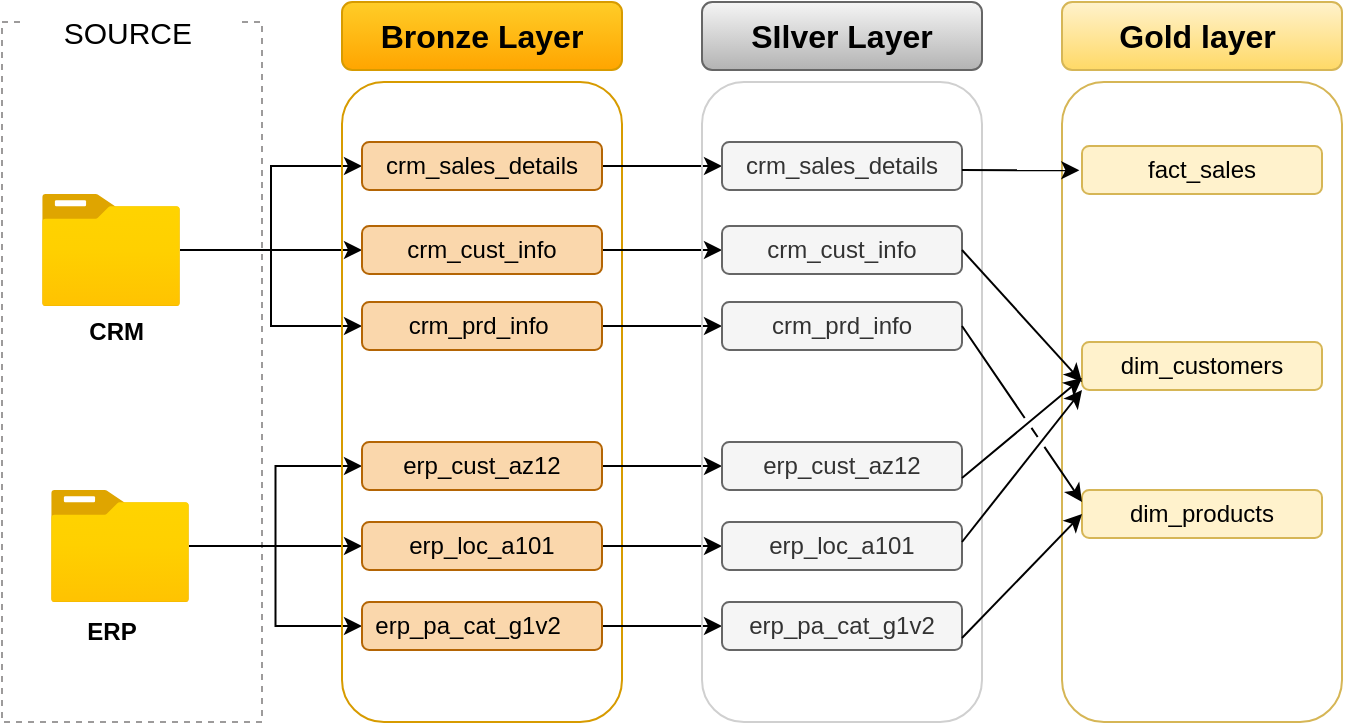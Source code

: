 <mxfile version="26.1.0">
  <diagram name="Page-1" id="O4N_UXT-jsMxg_VGCGQu">
    <mxGraphModel grid="1" page="1" gridSize="10" guides="1" tooltips="1" connect="1" arrows="1" fold="1" pageScale="1" pageWidth="850" pageHeight="1100" math="0" shadow="0">
      <root>
        <mxCell id="0" />
        <mxCell id="1" parent="0" />
        <mxCell id="UVDOMGJZ_AhOikf8U64F-1" value="" style="rounded=0;whiteSpace=wrap;html=1;fillColor=none;fontColor=#333333;strokeColor=light-dark(#9d9b9b, #959595);dashed=1;" vertex="1" parent="1">
          <mxGeometry x="70" y="80" width="130" height="350" as="geometry" />
        </mxCell>
        <mxCell id="UVDOMGJZ_AhOikf8U64F-3" value="SOURCE&amp;nbsp;" style="rounded=0;whiteSpace=wrap;html=1;dashed=1;strokeColor=none;fontSize=15;" vertex="1" parent="1">
          <mxGeometry x="80" y="70" width="110" height="30" as="geometry" />
        </mxCell>
        <mxCell id="UVDOMGJZ_AhOikf8U64F-41" style="edgeStyle=orthogonalEdgeStyle;rounded=0;orthogonalLoop=1;jettySize=auto;html=1;entryX=0;entryY=0.5;entryDx=0;entryDy=0;" edge="1" parent="1" source="UVDOMGJZ_AhOikf8U64F-4" target="UVDOMGJZ_AhOikf8U64F-19">
          <mxGeometry relative="1" as="geometry" />
        </mxCell>
        <mxCell id="UVDOMGJZ_AhOikf8U64F-42" style="edgeStyle=orthogonalEdgeStyle;rounded=0;orthogonalLoop=1;jettySize=auto;html=1;" edge="1" parent="1" source="UVDOMGJZ_AhOikf8U64F-4" target="UVDOMGJZ_AhOikf8U64F-25">
          <mxGeometry relative="1" as="geometry" />
        </mxCell>
        <mxCell id="UVDOMGJZ_AhOikf8U64F-43" style="edgeStyle=orthogonalEdgeStyle;rounded=0;orthogonalLoop=1;jettySize=auto;html=1;entryX=0;entryY=0.5;entryDx=0;entryDy=0;" edge="1" parent="1" source="UVDOMGJZ_AhOikf8U64F-4" target="UVDOMGJZ_AhOikf8U64F-26">
          <mxGeometry relative="1" as="geometry" />
        </mxCell>
        <mxCell id="UVDOMGJZ_AhOikf8U64F-4" value="" style="image;aspect=fixed;html=1;points=[];align=center;fontSize=12;image=img/lib/azure2/general/Folder_Blank.svg;" vertex="1" parent="1">
          <mxGeometry x="90" y="166" width="69" height="56.0" as="geometry" />
        </mxCell>
        <mxCell id="UVDOMGJZ_AhOikf8U64F-55" style="edgeStyle=orthogonalEdgeStyle;rounded=0;orthogonalLoop=1;jettySize=auto;html=1;entryX=0;entryY=0.5;entryDx=0;entryDy=0;" edge="1" parent="1" source="UVDOMGJZ_AhOikf8U64F-5" target="UVDOMGJZ_AhOikf8U64F-47">
          <mxGeometry relative="1" as="geometry" />
        </mxCell>
        <mxCell id="UVDOMGJZ_AhOikf8U64F-58" style="edgeStyle=orthogonalEdgeStyle;rounded=0;orthogonalLoop=1;jettySize=auto;html=1;entryX=0;entryY=0.5;entryDx=0;entryDy=0;" edge="1" parent="1" source="UVDOMGJZ_AhOikf8U64F-5" target="UVDOMGJZ_AhOikf8U64F-45">
          <mxGeometry relative="1" as="geometry" />
        </mxCell>
        <mxCell id="HpO3ZWwX9BT-JryXc6Lq-15" style="edgeStyle=orthogonalEdgeStyle;rounded=0;orthogonalLoop=1;jettySize=auto;html=1;entryX=0;entryY=0.5;entryDx=0;entryDy=0;" edge="1" parent="1" source="UVDOMGJZ_AhOikf8U64F-5" target="UVDOMGJZ_AhOikf8U64F-49">
          <mxGeometry relative="1" as="geometry" />
        </mxCell>
        <mxCell id="UVDOMGJZ_AhOikf8U64F-5" value="" style="image;aspect=fixed;html=1;points=[];align=center;fontSize=12;image=img/lib/azure2/general/Folder_Blank.svg;" vertex="1" parent="1">
          <mxGeometry x="94.5" y="314" width="69" height="56.0" as="geometry" />
        </mxCell>
        <mxCell id="UVDOMGJZ_AhOikf8U64F-6" value="CRM&amp;nbsp;" style="text;html=1;align=center;verticalAlign=middle;whiteSpace=wrap;rounded=0;fontStyle=1" vertex="1" parent="1">
          <mxGeometry x="99" y="220" width="60" height="30" as="geometry" />
        </mxCell>
        <mxCell id="UVDOMGJZ_AhOikf8U64F-7" value="ERP" style="text;html=1;align=center;verticalAlign=middle;whiteSpace=wrap;rounded=0;fontStyle=1" vertex="1" parent="1">
          <mxGeometry x="94.5" y="370" width="60" height="30" as="geometry" />
        </mxCell>
        <mxCell id="UVDOMGJZ_AhOikf8U64F-10" value="" style="rounded=1;whiteSpace=wrap;html=1;fillColor=none;gradientColor=#ffa500;strokeColor=#d79b00;" vertex="1" parent="1">
          <mxGeometry x="240" y="110" width="140" height="320" as="geometry" />
        </mxCell>
        <mxCell id="UVDOMGJZ_AhOikf8U64F-11" value="Bronze Layer" style="rounded=1;whiteSpace=wrap;html=1;strokeColor=#d79b00;fillColor=#ffcd28;gradientColor=#ffa500;fontStyle=1;fontSize=16;" vertex="1" parent="1">
          <mxGeometry x="240" y="70" width="140" height="34" as="geometry" />
        </mxCell>
        <mxCell id="Ha0JAa4TvNfIU1IVg2tj-10" style="edgeStyle=orthogonalEdgeStyle;rounded=0;orthogonalLoop=1;jettySize=auto;html=1;entryX=0;entryY=0.5;entryDx=0;entryDy=0;" edge="1" parent="1" source="UVDOMGJZ_AhOikf8U64F-19" target="Ha0JAa4TvNfIU1IVg2tj-3">
          <mxGeometry relative="1" as="geometry" />
        </mxCell>
        <mxCell id="UVDOMGJZ_AhOikf8U64F-19" value="crm_sales_details" style="rounded=1;whiteSpace=wrap;html=1;strokeColor=#b46504;fillColor=#fad7ac;fontStyle=0;fontSize=12;" vertex="1" parent="1">
          <mxGeometry x="250" y="140" width="120" height="24" as="geometry" />
        </mxCell>
        <mxCell id="Ha0JAa4TvNfIU1IVg2tj-19" style="edgeStyle=orthogonalEdgeStyle;rounded=0;orthogonalLoop=1;jettySize=auto;html=1;entryX=0;entryY=0.5;entryDx=0;entryDy=0;" edge="1" parent="1" source="UVDOMGJZ_AhOikf8U64F-25" target="Ha0JAa4TvNfIU1IVg2tj-4">
          <mxGeometry relative="1" as="geometry" />
        </mxCell>
        <mxCell id="UVDOMGJZ_AhOikf8U64F-25" value="crm_cust_info" style="rounded=1;whiteSpace=wrap;html=1;strokeColor=#b46504;fillColor=#fad7ac;fontStyle=0;fontSize=12;" vertex="1" parent="1">
          <mxGeometry x="250" y="182" width="120" height="24" as="geometry" />
        </mxCell>
        <mxCell id="Ha0JAa4TvNfIU1IVg2tj-15" style="edgeStyle=orthogonalEdgeStyle;rounded=0;orthogonalLoop=1;jettySize=auto;html=1;" edge="1" parent="1" source="UVDOMGJZ_AhOikf8U64F-26" target="Ha0JAa4TvNfIU1IVg2tj-5">
          <mxGeometry relative="1" as="geometry" />
        </mxCell>
        <mxCell id="UVDOMGJZ_AhOikf8U64F-26" value="crm_prd_info&amp;nbsp;" style="rounded=1;whiteSpace=wrap;html=1;strokeColor=#b46504;fillColor=#fad7ac;fontStyle=0;fontSize=12;" vertex="1" parent="1">
          <mxGeometry x="250" y="220" width="120" height="24" as="geometry" />
        </mxCell>
        <mxCell id="Ha0JAa4TvNfIU1IVg2tj-16" style="edgeStyle=orthogonalEdgeStyle;rounded=0;orthogonalLoop=1;jettySize=auto;html=1;entryX=0;entryY=0.5;entryDx=0;entryDy=0;" edge="1" parent="1" source="UVDOMGJZ_AhOikf8U64F-45" target="Ha0JAa4TvNfIU1IVg2tj-6">
          <mxGeometry relative="1" as="geometry" />
        </mxCell>
        <mxCell id="UVDOMGJZ_AhOikf8U64F-45" value="erp_cust_az12" style="rounded=1;whiteSpace=wrap;html=1;strokeColor=#b46504;fillColor=#fad7ac;fontStyle=0;fontSize=12;" vertex="1" parent="1">
          <mxGeometry x="250" y="290" width="120" height="24" as="geometry" />
        </mxCell>
        <mxCell id="Ha0JAa4TvNfIU1IVg2tj-17" style="edgeStyle=orthogonalEdgeStyle;rounded=0;orthogonalLoop=1;jettySize=auto;html=1;" edge="1" parent="1" source="UVDOMGJZ_AhOikf8U64F-47" target="Ha0JAa4TvNfIU1IVg2tj-7">
          <mxGeometry relative="1" as="geometry" />
        </mxCell>
        <mxCell id="UVDOMGJZ_AhOikf8U64F-47" value="erp_loc_a101" style="rounded=1;whiteSpace=wrap;html=1;strokeColor=#b46504;fillColor=#fad7ac;fontStyle=0;fontSize=12;" vertex="1" parent="1">
          <mxGeometry x="250" y="330" width="120" height="24" as="geometry" />
        </mxCell>
        <mxCell id="Ha0JAa4TvNfIU1IVg2tj-18" style="edgeStyle=orthogonalEdgeStyle;rounded=0;orthogonalLoop=1;jettySize=auto;html=1;" edge="1" parent="1" source="UVDOMGJZ_AhOikf8U64F-49" target="Ha0JAa4TvNfIU1IVg2tj-8">
          <mxGeometry relative="1" as="geometry" />
        </mxCell>
        <mxCell id="UVDOMGJZ_AhOikf8U64F-49" value="erp_pa_cat_g1v2&lt;span style=&quot;white-space: pre;&quot;&gt;&#x9;&lt;/span&gt;" style="rounded=1;whiteSpace=wrap;html=1;strokeColor=#b46504;fillColor=#fad7ac;fontStyle=0;fontSize=12;" vertex="1" parent="1">
          <mxGeometry x="250" y="370" width="120" height="24" as="geometry" />
        </mxCell>
        <mxCell id="Ha0JAa4TvNfIU1IVg2tj-1" value="" style="rounded=1;whiteSpace=wrap;html=1;fillColor=none;gradientColor=#ffa500;strokeColor=light-dark(#d0d0d0, #996500);" vertex="1" parent="1">
          <mxGeometry x="420" y="110" width="140" height="320" as="geometry" />
        </mxCell>
        <mxCell id="Ha0JAa4TvNfIU1IVg2tj-3" value="crm_sales_details" style="rounded=1;whiteSpace=wrap;html=1;strokeColor=#666666;fillColor=#f5f5f5;fontStyle=0;fontSize=12;fontColor=#333333;" vertex="1" parent="1">
          <mxGeometry x="430" y="140" width="120" height="24" as="geometry" />
        </mxCell>
        <mxCell id="Ha0JAa4TvNfIU1IVg2tj-4" value="crm_cust_info" style="rounded=1;whiteSpace=wrap;html=1;strokeColor=#666666;fillColor=#f5f5f5;fontStyle=0;fontSize=12;fontColor=#333333;" vertex="1" parent="1">
          <mxGeometry x="430" y="182" width="120" height="24" as="geometry" />
        </mxCell>
        <mxCell id="Ha0JAa4TvNfIU1IVg2tj-5" value="crm_prd_info" style="rounded=1;whiteSpace=wrap;html=1;strokeColor=#666666;fillColor=#f5f5f5;fontStyle=0;fontSize=12;fontColor=#333333;" vertex="1" parent="1">
          <mxGeometry x="430" y="220" width="120" height="24" as="geometry" />
        </mxCell>
        <mxCell id="Ha0JAa4TvNfIU1IVg2tj-6" value="erp_cust_az12" style="rounded=1;whiteSpace=wrap;html=1;strokeColor=#666666;fillColor=#f5f5f5;fontStyle=0;fontSize=12;fontColor=#333333;" vertex="1" parent="1">
          <mxGeometry x="430" y="290" width="120" height="24" as="geometry" />
        </mxCell>
        <mxCell id="Ha0JAa4TvNfIU1IVg2tj-7" value="erp_loc_a101" style="rounded=1;whiteSpace=wrap;html=1;strokeColor=#666666;fillColor=#f5f5f5;fontStyle=0;fontSize=12;fontColor=#333333;" vertex="1" parent="1">
          <mxGeometry x="430" y="330" width="120" height="24" as="geometry" />
        </mxCell>
        <mxCell id="Ha0JAa4TvNfIU1IVg2tj-8" value="erp_pa_cat_g1v2" style="rounded=1;whiteSpace=wrap;html=1;strokeColor=#666666;fillColor=#f5f5f5;fontStyle=0;fontSize=12;fontColor=#333333;" vertex="1" parent="1">
          <mxGeometry x="430" y="370" width="120" height="24" as="geometry" />
        </mxCell>
        <mxCell id="Ha0JAa4TvNfIU1IVg2tj-9" value="SIlver Layer" style="rounded=1;whiteSpace=wrap;html=1;strokeColor=#666666;fillColor=#f5f5f5;gradientColor=#b3b3b3;fontStyle=1;fontSize=16;" vertex="1" parent="1">
          <mxGeometry x="420" y="70" width="140" height="34" as="geometry" />
        </mxCell>
        <mxCell id="HpO3ZWwX9BT-JryXc6Lq-1" value="" style="rounded=1;whiteSpace=wrap;html=1;fillColor=none;strokeColor=#d6b656;" vertex="1" parent="1">
          <mxGeometry x="600" y="110" width="140" height="320" as="geometry" />
        </mxCell>
        <mxCell id="HpO3ZWwX9BT-JryXc6Lq-4" value="fact_sales" style="rounded=1;whiteSpace=wrap;html=1;strokeColor=#d6b656;fillColor=#fff2cc;fontStyle=0;fontSize=12;" vertex="1" parent="1">
          <mxGeometry x="610" y="142" width="120" height="24" as="geometry" />
        </mxCell>
        <mxCell id="HpO3ZWwX9BT-JryXc6Lq-5" value="dim_customers" style="rounded=1;whiteSpace=wrap;html=1;strokeColor=#d6b656;fillColor=#fff2cc;fontStyle=0;fontSize=12;" vertex="1" parent="1">
          <mxGeometry x="610" y="240" width="120" height="24" as="geometry" />
        </mxCell>
        <mxCell id="HpO3ZWwX9BT-JryXc6Lq-6" value="dim_products" style="rounded=1;whiteSpace=wrap;html=1;strokeColor=#d6b656;fillColor=#fff2cc;fontStyle=0;fontSize=12;" vertex="1" parent="1">
          <mxGeometry x="610" y="314" width="120" height="24" as="geometry" />
        </mxCell>
        <mxCell id="HpO3ZWwX9BT-JryXc6Lq-8" value="Gold layer&amp;nbsp;" style="rounded=1;whiteSpace=wrap;html=1;strokeColor=#d6b656;fillColor=#fff2cc;fontStyle=1;fontSize=16;gradientColor=#ffd966;" vertex="1" parent="1">
          <mxGeometry x="600" y="70" width="140" height="34" as="geometry" />
        </mxCell>
        <mxCell id="HpO3ZWwX9BT-JryXc6Lq-9" value="" style="endArrow=classic;html=1;rounded=0;entryX=0.062;entryY=0.138;entryDx=0;entryDy=0;entryPerimeter=0;jumpStyle=gap;" edge="1" parent="1" target="HpO3ZWwX9BT-JryXc6Lq-1">
          <mxGeometry width="50" height="50" relative="1" as="geometry">
            <mxPoint x="550" y="154" as="sourcePoint" />
            <mxPoint x="600" y="104" as="targetPoint" />
          </mxGeometry>
        </mxCell>
        <mxCell id="HpO3ZWwX9BT-JryXc6Lq-13" value="" style="endArrow=classic;html=1;rounded=0;exitX=1;exitY=0.5;exitDx=0;exitDy=0;jumpStyle=gap;" edge="1" parent="1" source="Ha0JAa4TvNfIU1IVg2tj-4">
          <mxGeometry width="50" height="50" relative="1" as="geometry">
            <mxPoint x="570" y="240" as="sourcePoint" />
            <mxPoint x="610" y="260" as="targetPoint" />
          </mxGeometry>
        </mxCell>
        <mxCell id="HpO3ZWwX9BT-JryXc6Lq-16" value="" style="endArrow=classic;html=1;rounded=0;exitX=1;exitY=0.75;exitDx=0;exitDy=0;entryX=0;entryY=0.75;entryDx=0;entryDy=0;jumpStyle=gap;" edge="1" parent="1" source="Ha0JAa4TvNfIU1IVg2tj-6" target="HpO3ZWwX9BT-JryXc6Lq-5">
          <mxGeometry width="50" height="50" relative="1" as="geometry">
            <mxPoint x="570" y="300" as="sourcePoint" />
            <mxPoint x="600" y="270" as="targetPoint" />
          </mxGeometry>
        </mxCell>
        <mxCell id="HpO3ZWwX9BT-JryXc6Lq-17" value="" style="endArrow=classic;html=1;rounded=0;entryX=0;entryY=1;entryDx=0;entryDy=0;jumpStyle=gap;" edge="1" parent="1" target="HpO3ZWwX9BT-JryXc6Lq-5">
          <mxGeometry width="50" height="50" relative="1" as="geometry">
            <mxPoint x="550" y="340" as="sourcePoint" />
            <mxPoint x="600" y="290" as="targetPoint" />
          </mxGeometry>
        </mxCell>
        <mxCell id="HpO3ZWwX9BT-JryXc6Lq-18" value="" style="endArrow=classic;html=1;rounded=0;exitX=1;exitY=0.5;exitDx=0;exitDy=0;jumpStyle=gap;" edge="1" parent="1" source="Ha0JAa4TvNfIU1IVg2tj-5">
          <mxGeometry width="50" height="50" relative="1" as="geometry">
            <mxPoint x="560" y="370" as="sourcePoint" />
            <mxPoint x="610" y="320" as="targetPoint" />
          </mxGeometry>
        </mxCell>
        <mxCell id="HpO3ZWwX9BT-JryXc6Lq-19" value="" style="endArrow=classic;html=1;rounded=0;entryX=0;entryY=0.5;entryDx=0;entryDy=0;jumpStyle=gap;" edge="1" parent="1" target="HpO3ZWwX9BT-JryXc6Lq-6">
          <mxGeometry width="50" height="50" relative="1" as="geometry">
            <mxPoint x="550" y="388" as="sourcePoint" />
            <mxPoint x="600" y="338" as="targetPoint" />
          </mxGeometry>
        </mxCell>
      </root>
    </mxGraphModel>
  </diagram>
</mxfile>
